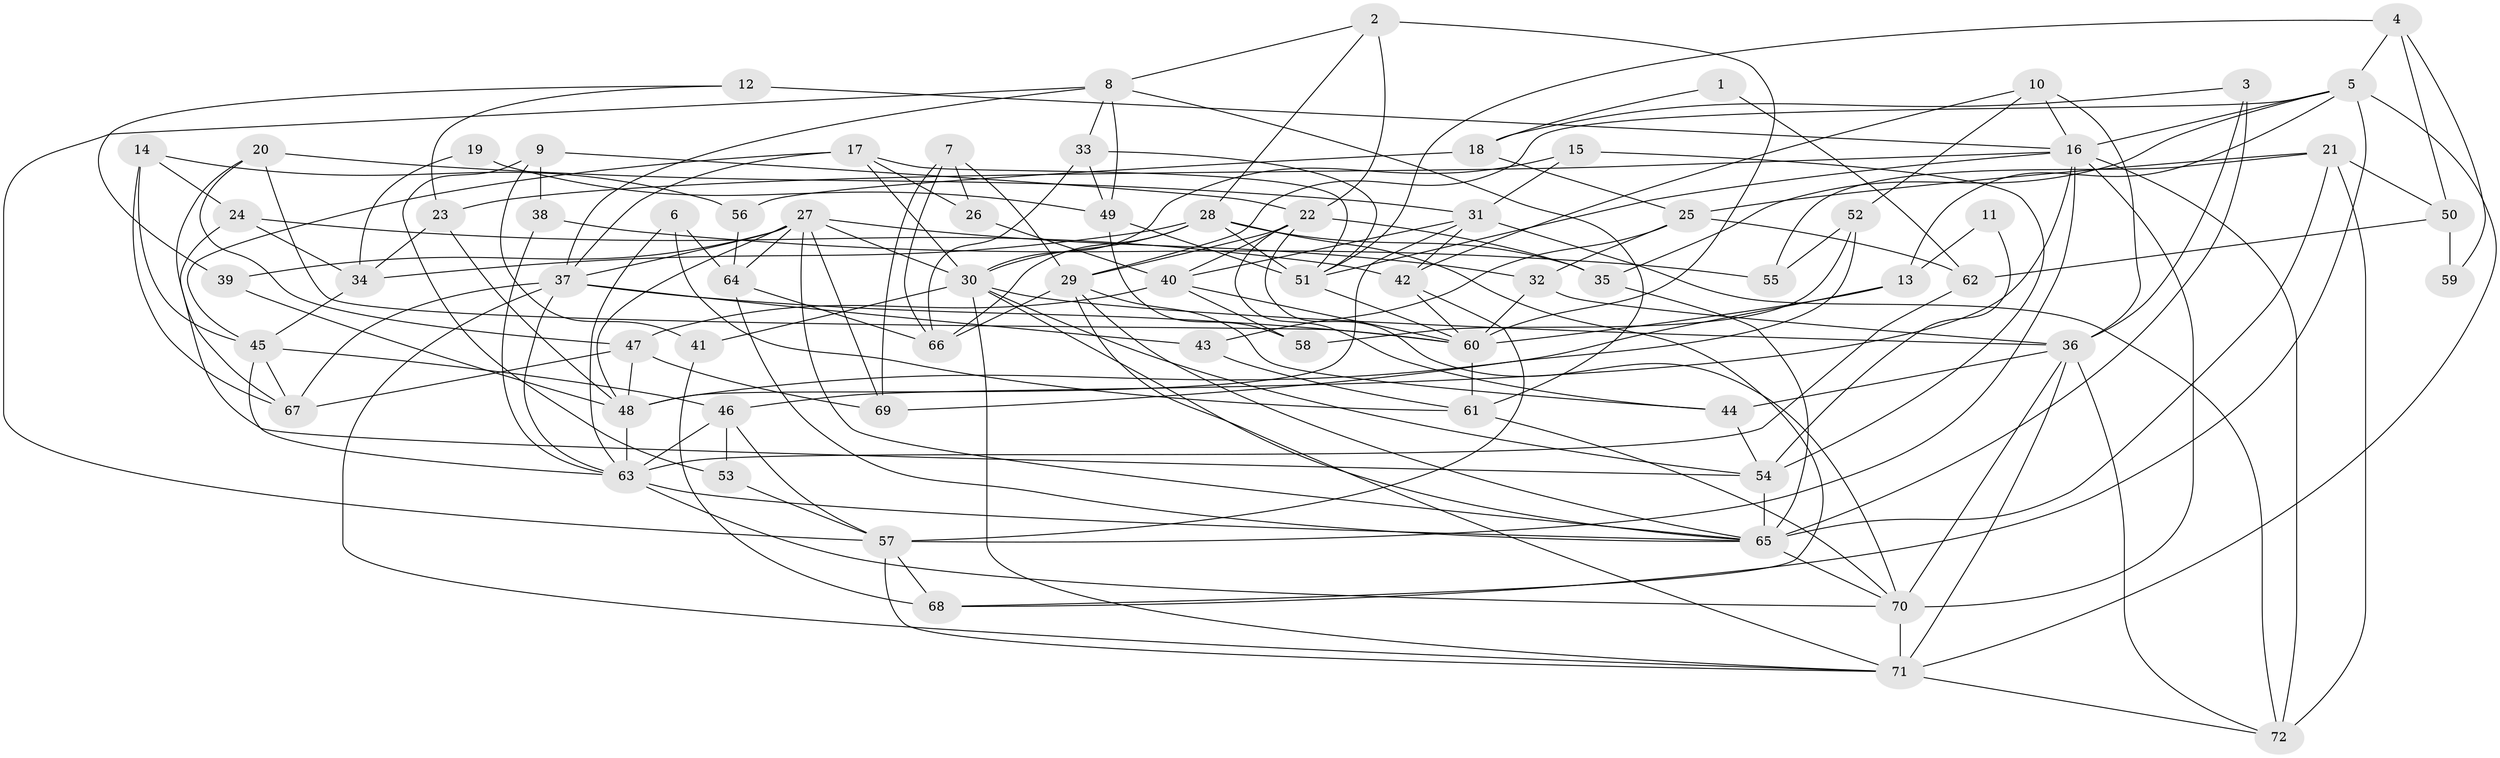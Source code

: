 // original degree distribution, {3: 0.21008403361344538, 4: 0.2689075630252101, 7: 0.025210084033613446, 2: 0.18487394957983194, 6: 0.08403361344537816, 5: 0.19327731092436976, 8: 0.025210084033613446, 9: 0.008403361344537815}
// Generated by graph-tools (version 1.1) at 2025/37/03/04/25 23:37:09]
// undirected, 72 vertices, 178 edges
graph export_dot {
  node [color=gray90,style=filled];
  1;
  2;
  3;
  4;
  5;
  6;
  7;
  8;
  9;
  10;
  11;
  12;
  13;
  14;
  15;
  16;
  17;
  18;
  19;
  20;
  21;
  22;
  23;
  24;
  25;
  26;
  27;
  28;
  29;
  30;
  31;
  32;
  33;
  34;
  35;
  36;
  37;
  38;
  39;
  40;
  41;
  42;
  43;
  44;
  45;
  46;
  47;
  48;
  49;
  50;
  51;
  52;
  53;
  54;
  55;
  56;
  57;
  58;
  59;
  60;
  61;
  62;
  63;
  64;
  65;
  66;
  67;
  68;
  69;
  70;
  71;
  72;
  1 -- 18 [weight=1.0];
  1 -- 62 [weight=2.0];
  2 -- 8 [weight=1.0];
  2 -- 22 [weight=1.0];
  2 -- 28 [weight=1.0];
  2 -- 60 [weight=1.0];
  3 -- 18 [weight=1.0];
  3 -- 36 [weight=1.0];
  3 -- 65 [weight=2.0];
  4 -- 5 [weight=1.0];
  4 -- 50 [weight=1.0];
  4 -- 51 [weight=1.0];
  4 -- 59 [weight=1.0];
  5 -- 13 [weight=1.0];
  5 -- 16 [weight=1.0];
  5 -- 29 [weight=1.0];
  5 -- 35 [weight=1.0];
  5 -- 68 [weight=1.0];
  5 -- 71 [weight=2.0];
  6 -- 61 [weight=1.0];
  6 -- 63 [weight=1.0];
  6 -- 64 [weight=1.0];
  7 -- 26 [weight=1.0];
  7 -- 29 [weight=1.0];
  7 -- 66 [weight=1.0];
  7 -- 69 [weight=1.0];
  8 -- 33 [weight=1.0];
  8 -- 37 [weight=1.0];
  8 -- 49 [weight=1.0];
  8 -- 57 [weight=1.0];
  8 -- 61 [weight=1.0];
  9 -- 22 [weight=1.0];
  9 -- 38 [weight=1.0];
  9 -- 41 [weight=1.0];
  9 -- 53 [weight=1.0];
  10 -- 16 [weight=1.0];
  10 -- 36 [weight=1.0];
  10 -- 42 [weight=1.0];
  10 -- 52 [weight=1.0];
  11 -- 13 [weight=1.0];
  11 -- 54 [weight=1.0];
  12 -- 16 [weight=2.0];
  12 -- 23 [weight=1.0];
  12 -- 39 [weight=1.0];
  13 -- 48 [weight=1.0];
  13 -- 60 [weight=1.0];
  14 -- 24 [weight=1.0];
  14 -- 45 [weight=1.0];
  14 -- 56 [weight=1.0];
  14 -- 67 [weight=1.0];
  15 -- 30 [weight=1.0];
  15 -- 31 [weight=1.0];
  15 -- 54 [weight=1.0];
  16 -- 23 [weight=1.0];
  16 -- 46 [weight=1.0];
  16 -- 51 [weight=1.0];
  16 -- 57 [weight=1.0];
  16 -- 70 [weight=1.0];
  16 -- 72 [weight=2.0];
  17 -- 26 [weight=1.0];
  17 -- 30 [weight=1.0];
  17 -- 37 [weight=1.0];
  17 -- 45 [weight=1.0];
  17 -- 51 [weight=1.0];
  18 -- 25 [weight=1.0];
  18 -- 56 [weight=1.0];
  19 -- 34 [weight=1.0];
  19 -- 49 [weight=1.0];
  20 -- 31 [weight=1.0];
  20 -- 47 [weight=1.0];
  20 -- 60 [weight=1.0];
  20 -- 67 [weight=1.0];
  21 -- 25 [weight=1.0];
  21 -- 50 [weight=1.0];
  21 -- 55 [weight=1.0];
  21 -- 65 [weight=1.0];
  21 -- 72 [weight=1.0];
  22 -- 29 [weight=1.0];
  22 -- 35 [weight=1.0];
  22 -- 40 [weight=1.0];
  22 -- 44 [weight=1.0];
  22 -- 70 [weight=1.0];
  23 -- 34 [weight=1.0];
  23 -- 48 [weight=1.0];
  24 -- 34 [weight=1.0];
  24 -- 42 [weight=1.0];
  24 -- 54 [weight=1.0];
  25 -- 32 [weight=1.0];
  25 -- 43 [weight=1.0];
  25 -- 62 [weight=1.0];
  26 -- 40 [weight=1.0];
  27 -- 30 [weight=1.0];
  27 -- 32 [weight=1.0];
  27 -- 37 [weight=1.0];
  27 -- 39 [weight=1.0];
  27 -- 48 [weight=1.0];
  27 -- 64 [weight=1.0];
  27 -- 65 [weight=1.0];
  27 -- 69 [weight=1.0];
  28 -- 30 [weight=1.0];
  28 -- 34 [weight=1.0];
  28 -- 35 [weight=2.0];
  28 -- 51 [weight=1.0];
  28 -- 66 [weight=1.0];
  28 -- 68 [weight=1.0];
  29 -- 44 [weight=1.0];
  29 -- 65 [weight=1.0];
  29 -- 66 [weight=1.0];
  29 -- 71 [weight=1.0];
  30 -- 36 [weight=1.0];
  30 -- 41 [weight=1.0];
  30 -- 54 [weight=1.0];
  30 -- 65 [weight=1.0];
  30 -- 71 [weight=1.0];
  31 -- 40 [weight=1.0];
  31 -- 42 [weight=1.0];
  31 -- 48 [weight=1.0];
  31 -- 72 [weight=1.0];
  32 -- 36 [weight=1.0];
  32 -- 60 [weight=1.0];
  33 -- 49 [weight=1.0];
  33 -- 51 [weight=1.0];
  33 -- 66 [weight=1.0];
  34 -- 45 [weight=1.0];
  35 -- 65 [weight=1.0];
  36 -- 44 [weight=1.0];
  36 -- 70 [weight=1.0];
  36 -- 71 [weight=1.0];
  36 -- 72 [weight=1.0];
  37 -- 43 [weight=1.0];
  37 -- 60 [weight=1.0];
  37 -- 63 [weight=1.0];
  37 -- 67 [weight=1.0];
  37 -- 71 [weight=1.0];
  38 -- 55 [weight=1.0];
  38 -- 63 [weight=1.0];
  39 -- 48 [weight=1.0];
  40 -- 47 [weight=1.0];
  40 -- 58 [weight=1.0];
  40 -- 60 [weight=1.0];
  41 -- 68 [weight=1.0];
  42 -- 57 [weight=1.0];
  42 -- 60 [weight=1.0];
  43 -- 61 [weight=1.0];
  44 -- 54 [weight=1.0];
  45 -- 46 [weight=2.0];
  45 -- 63 [weight=1.0];
  45 -- 67 [weight=1.0];
  46 -- 53 [weight=1.0];
  46 -- 57 [weight=1.0];
  46 -- 63 [weight=1.0];
  47 -- 48 [weight=2.0];
  47 -- 67 [weight=2.0];
  47 -- 69 [weight=1.0];
  48 -- 63 [weight=1.0];
  49 -- 51 [weight=1.0];
  49 -- 58 [weight=1.0];
  50 -- 59 [weight=1.0];
  50 -- 62 [weight=1.0];
  51 -- 60 [weight=1.0];
  52 -- 55 [weight=1.0];
  52 -- 58 [weight=1.0];
  52 -- 69 [weight=1.0];
  53 -- 57 [weight=1.0];
  54 -- 65 [weight=1.0];
  56 -- 64 [weight=1.0];
  57 -- 68 [weight=1.0];
  57 -- 71 [weight=1.0];
  60 -- 61 [weight=1.0];
  61 -- 70 [weight=1.0];
  62 -- 63 [weight=2.0];
  63 -- 65 [weight=1.0];
  63 -- 70 [weight=1.0];
  64 -- 65 [weight=1.0];
  64 -- 66 [weight=1.0];
  65 -- 70 [weight=1.0];
  70 -- 71 [weight=1.0];
  71 -- 72 [weight=1.0];
}
